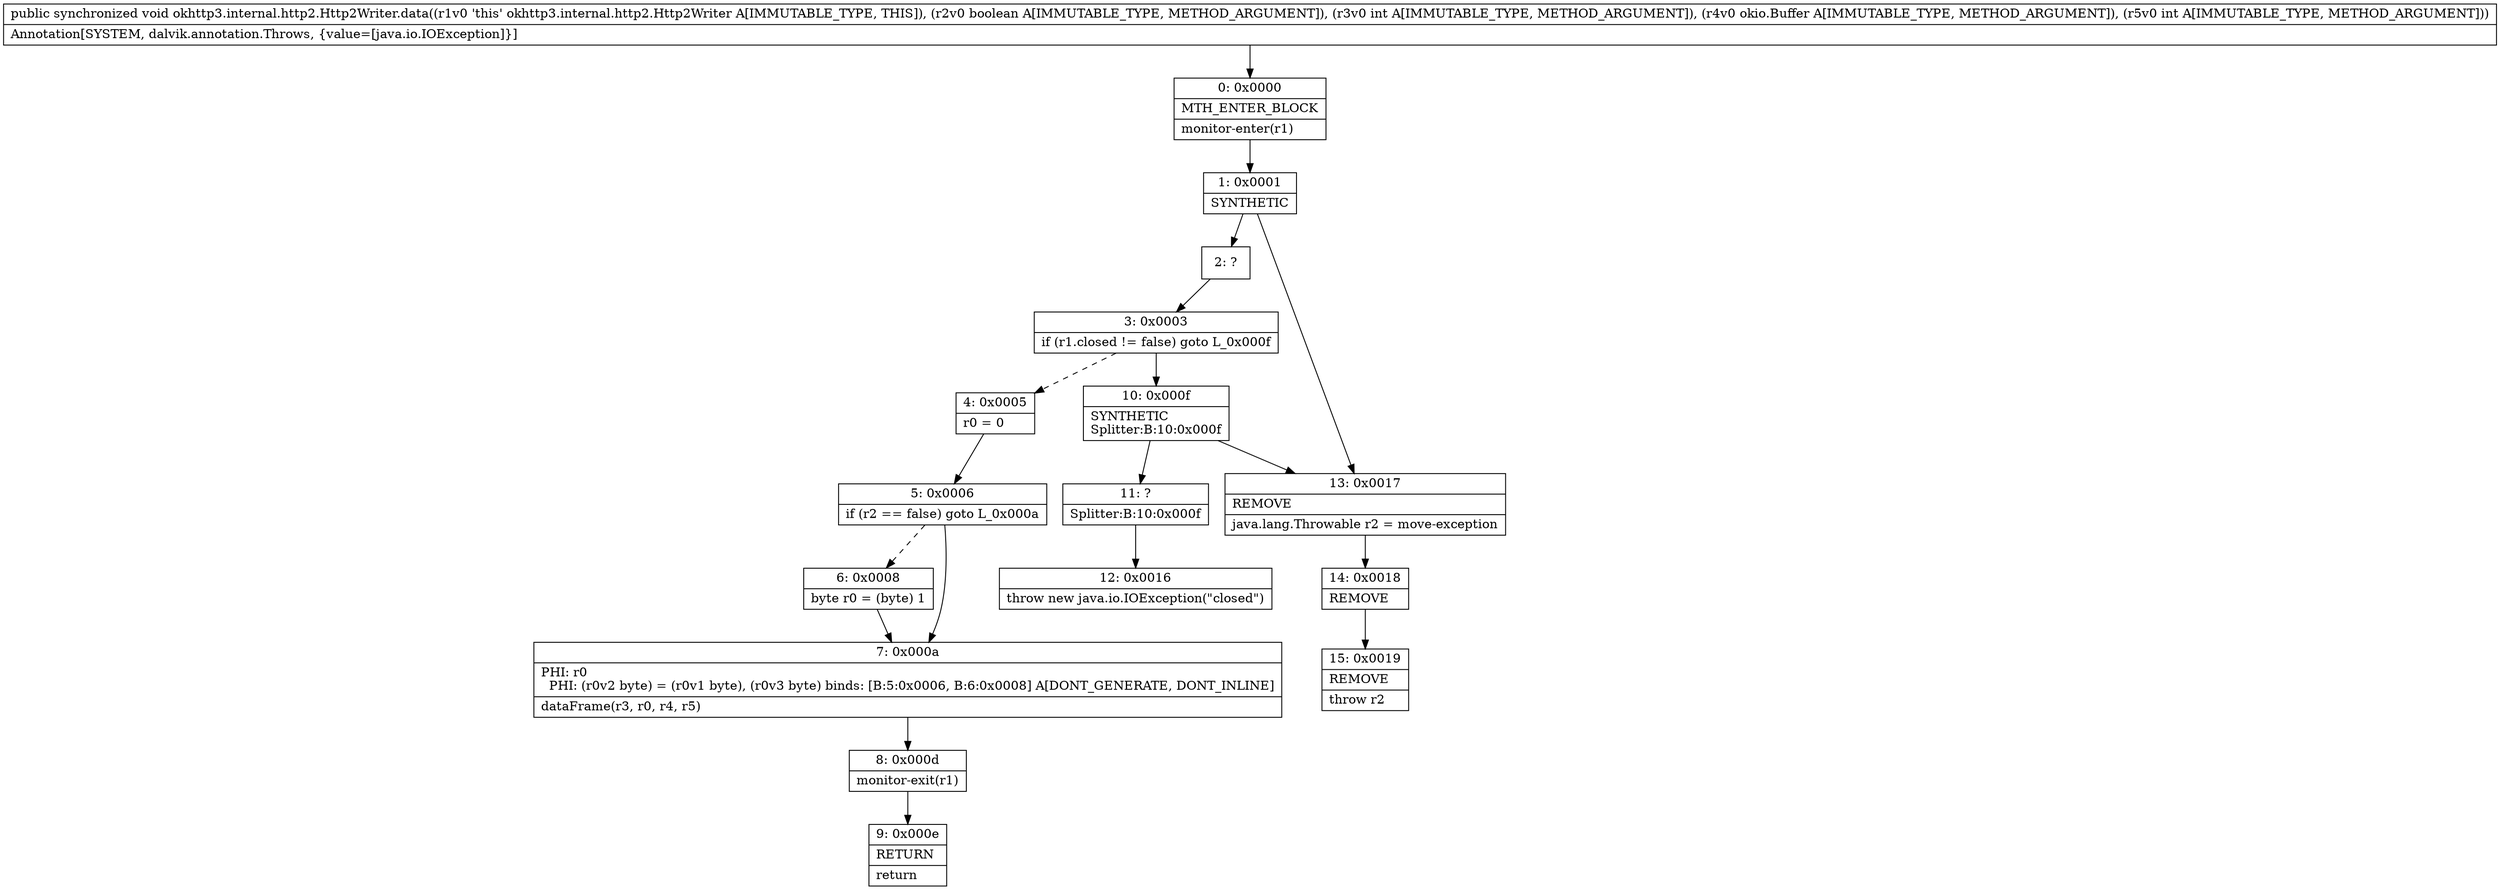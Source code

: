 digraph "CFG forokhttp3.internal.http2.Http2Writer.data(ZILokio\/Buffer;I)V" {
Node_0 [shape=record,label="{0\:\ 0x0000|MTH_ENTER_BLOCK\l|monitor\-enter(r1)\l}"];
Node_1 [shape=record,label="{1\:\ 0x0001|SYNTHETIC\l}"];
Node_2 [shape=record,label="{2\:\ ?}"];
Node_3 [shape=record,label="{3\:\ 0x0003|if (r1.closed != false) goto L_0x000f\l}"];
Node_4 [shape=record,label="{4\:\ 0x0005|r0 = 0\l}"];
Node_5 [shape=record,label="{5\:\ 0x0006|if (r2 == false) goto L_0x000a\l}"];
Node_6 [shape=record,label="{6\:\ 0x0008|byte r0 = (byte) 1\l}"];
Node_7 [shape=record,label="{7\:\ 0x000a|PHI: r0 \l  PHI: (r0v2 byte) = (r0v1 byte), (r0v3 byte) binds: [B:5:0x0006, B:6:0x0008] A[DONT_GENERATE, DONT_INLINE]\l|dataFrame(r3, r0, r4, r5)\l}"];
Node_8 [shape=record,label="{8\:\ 0x000d|monitor\-exit(r1)\l}"];
Node_9 [shape=record,label="{9\:\ 0x000e|RETURN\l|return\l}"];
Node_10 [shape=record,label="{10\:\ 0x000f|SYNTHETIC\lSplitter:B:10:0x000f\l}"];
Node_11 [shape=record,label="{11\:\ ?|Splitter:B:10:0x000f\l}"];
Node_12 [shape=record,label="{12\:\ 0x0016|throw new java.io.IOException(\"closed\")\l}"];
Node_13 [shape=record,label="{13\:\ 0x0017|REMOVE\l|java.lang.Throwable r2 = move\-exception\l}"];
Node_14 [shape=record,label="{14\:\ 0x0018|REMOVE\l}"];
Node_15 [shape=record,label="{15\:\ 0x0019|REMOVE\l|throw r2\l}"];
MethodNode[shape=record,label="{public synchronized void okhttp3.internal.http2.Http2Writer.data((r1v0 'this' okhttp3.internal.http2.Http2Writer A[IMMUTABLE_TYPE, THIS]), (r2v0 boolean A[IMMUTABLE_TYPE, METHOD_ARGUMENT]), (r3v0 int A[IMMUTABLE_TYPE, METHOD_ARGUMENT]), (r4v0 okio.Buffer A[IMMUTABLE_TYPE, METHOD_ARGUMENT]), (r5v0 int A[IMMUTABLE_TYPE, METHOD_ARGUMENT]))  | Annotation[SYSTEM, dalvik.annotation.Throws, \{value=[java.io.IOException]\}]\l}"];
MethodNode -> Node_0;
Node_0 -> Node_1;
Node_1 -> Node_2;
Node_1 -> Node_13;
Node_2 -> Node_3;
Node_3 -> Node_4[style=dashed];
Node_3 -> Node_10;
Node_4 -> Node_5;
Node_5 -> Node_6[style=dashed];
Node_5 -> Node_7;
Node_6 -> Node_7;
Node_7 -> Node_8;
Node_8 -> Node_9;
Node_10 -> Node_11;
Node_10 -> Node_13;
Node_11 -> Node_12;
Node_13 -> Node_14;
Node_14 -> Node_15;
}

